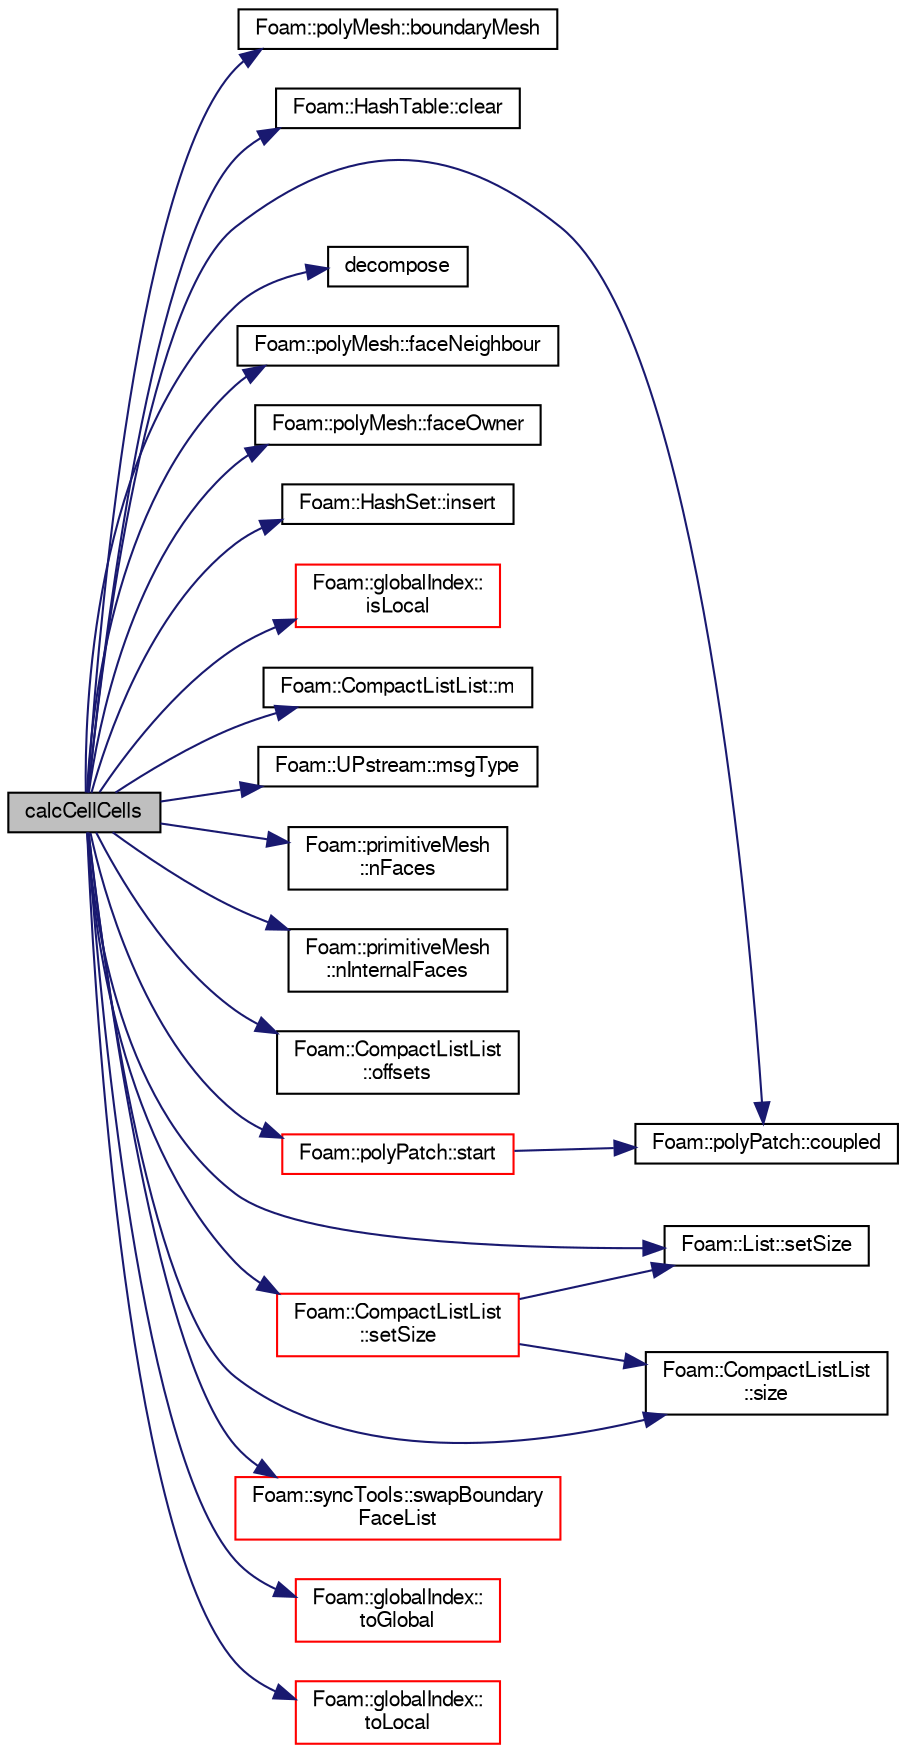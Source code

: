 digraph "calcCellCells"
{
  bgcolor="transparent";
  edge [fontname="FreeSans",fontsize="10",labelfontname="FreeSans",labelfontsize="10"];
  node [fontname="FreeSans",fontsize="10",shape=record];
  rankdir="LR";
  Node1186 [label="calcCellCells",height=0.2,width=0.4,color="black", fillcolor="grey75", style="filled", fontcolor="black"];
  Node1186 -> Node1187 [color="midnightblue",fontsize="10",style="solid",fontname="FreeSans"];
  Node1187 [label="Foam::polyMesh::boundaryMesh",height=0.2,width=0.4,color="black",URL="$a27410.html#a9f2b68c134340291eda6197f47f25484",tooltip="Return boundary mesh. "];
  Node1186 -> Node1188 [color="midnightblue",fontsize="10",style="solid",fontname="FreeSans"];
  Node1188 [label="Foam::HashTable::clear",height=0.2,width=0.4,color="black",URL="$a25702.html#ac8bb3912a3ce86b15842e79d0b421204",tooltip="Clear all entries from table. "];
  Node1186 -> Node1189 [color="midnightblue",fontsize="10",style="solid",fontname="FreeSans"];
  Node1189 [label="Foam::polyPatch::coupled",height=0.2,width=0.4,color="black",URL="$a27478.html#a39c01db0e66d00fe0621a0c7e5fc4ead",tooltip="Return true if this patch is geometrically coupled (i.e. faces and. "];
  Node1186 -> Node1190 [color="midnightblue",fontsize="10",style="solid",fontname="FreeSans"];
  Node1190 [label="decompose",height=0.2,width=0.4,color="black",URL="$a28594.html#a30ea1ec9f9f9f89663dc353e14df5260",tooltip="Return for every coordinate the wanted processor number. "];
  Node1186 -> Node1191 [color="midnightblue",fontsize="10",style="solid",fontname="FreeSans"];
  Node1191 [label="Foam::polyMesh::faceNeighbour",height=0.2,width=0.4,color="black",URL="$a27410.html#a9fb57b52c700ed61f09ada65412d13e3",tooltip="Return face neighbour. "];
  Node1186 -> Node1192 [color="midnightblue",fontsize="10",style="solid",fontname="FreeSans"];
  Node1192 [label="Foam::polyMesh::faceOwner",height=0.2,width=0.4,color="black",URL="$a27410.html#a57752b49bfee23ca1944c3fb0493974f",tooltip="Return face owner. "];
  Node1186 -> Node1193 [color="midnightblue",fontsize="10",style="solid",fontname="FreeSans"];
  Node1193 [label="Foam::HashSet::insert",height=0.2,width=0.4,color="black",URL="$a25690.html#a49f0753d9652681fc3a81f59951a0ad7",tooltip="Insert a new entry. "];
  Node1186 -> Node1194 [color="midnightblue",fontsize="10",style="solid",fontname="FreeSans"];
  Node1194 [label="Foam::globalIndex::\lisLocal",height=0.2,width=0.4,color="red",URL="$a27330.html#aff6dbd43e99cc9667fe841c1d67046b2",tooltip="Is on local processor. "];
  Node1186 -> Node1196 [color="midnightblue",fontsize="10",style="solid",fontname="FreeSans"];
  Node1196 [label="Foam::CompactListList::m",height=0.2,width=0.4,color="black",URL="$a21674.html#a410dd9d06baf2ce8f9cff0a1331fbde0",tooltip="Return the packed matrix of data. "];
  Node1186 -> Node1197 [color="midnightblue",fontsize="10",style="solid",fontname="FreeSans"];
  Node1197 [label="Foam::UPstream::msgType",height=0.2,width=0.4,color="black",URL="$a26270.html#ae5b8fe6652f6320aa6c7f5c44b6f01b7",tooltip="Message tag of standard messages. "];
  Node1186 -> Node1198 [color="midnightblue",fontsize="10",style="solid",fontname="FreeSans"];
  Node1198 [label="Foam::primitiveMesh\l::nFaces",height=0.2,width=0.4,color="black",URL="$a27530.html#abe602c985a3c9ffa67176e969e77ca6f"];
  Node1186 -> Node1199 [color="midnightblue",fontsize="10",style="solid",fontname="FreeSans"];
  Node1199 [label="Foam::primitiveMesh\l::nInternalFaces",height=0.2,width=0.4,color="black",URL="$a27530.html#aa6c7965af1f30d16d9125deb981cbdb0"];
  Node1186 -> Node1200 [color="midnightblue",fontsize="10",style="solid",fontname="FreeSans"];
  Node1200 [label="Foam::CompactListList\l::offsets",height=0.2,width=0.4,color="black",URL="$a21674.html#acd9f4cd7dadc2ec3fec5c41a68ce3cc5",tooltip="Return the offset table (= size()+1) "];
  Node1186 -> Node1201 [color="midnightblue",fontsize="10",style="solid",fontname="FreeSans"];
  Node1201 [label="Foam::CompactListList\l::setSize",height=0.2,width=0.4,color="red",URL="$a21674.html#a110ca51fc7e0ea5905cc62ebdf41a5e4",tooltip="Reset size of CompactListList. "];
  Node1201 -> Node1249 [color="midnightblue",fontsize="10",style="solid",fontname="FreeSans"];
  Node1249 [label="Foam::List::setSize",height=0.2,width=0.4,color="black",URL="$a25694.html#aedb985ffeaf1bdbfeccc2a8730405703",tooltip="Reset size of List. "];
  Node1201 -> Node1251 [color="midnightblue",fontsize="10",style="solid",fontname="FreeSans"];
  Node1251 [label="Foam::CompactListList\l::size",height=0.2,width=0.4,color="black",URL="$a21674.html#a47b3bf30da1eb3ab8076b5fbe00e0494",tooltip="Return the primary size, i.e. the number of rows. "];
  Node1186 -> Node1249 [color="midnightblue",fontsize="10",style="solid",fontname="FreeSans"];
  Node1186 -> Node1251 [color="midnightblue",fontsize="10",style="solid",fontname="FreeSans"];
  Node1186 -> Node1252 [color="midnightblue",fontsize="10",style="solid",fontname="FreeSans"];
  Node1252 [label="Foam::polyPatch::start",height=0.2,width=0.4,color="red",URL="$a27478.html#a6bfd3e3abb11e98bdb4b98671cec1234",tooltip="Return start label of this patch in the polyMesh face list. "];
  Node1252 -> Node1189 [color="midnightblue",fontsize="10",style="solid",fontname="FreeSans"];
  Node1186 -> Node1259 [color="midnightblue",fontsize="10",style="solid",fontname="FreeSans"];
  Node1259 [label="Foam::syncTools::swapBoundary\lFaceList",height=0.2,width=0.4,color="red",URL="$a27502.html#a30e4f2ce2c2399c35f5d674bdb7c07fd",tooltip="Swap coupled boundary face values. "];
  Node1186 -> Node1576 [color="midnightblue",fontsize="10",style="solid",fontname="FreeSans"];
  Node1576 [label="Foam::globalIndex::\ltoGlobal",height=0.2,width=0.4,color="red",URL="$a27330.html#a6e3eb58016c27d6ea3dddea039e43ed5",tooltip="From local to global. "];
  Node1186 -> Node1577 [color="midnightblue",fontsize="10",style="solid",fontname="FreeSans"];
  Node1577 [label="Foam::globalIndex::\ltoLocal",height=0.2,width=0.4,color="red",URL="$a27330.html#adb55002664ead0ff139348c2cabc9a6e",tooltip="From global to local on current processor. "];
}
